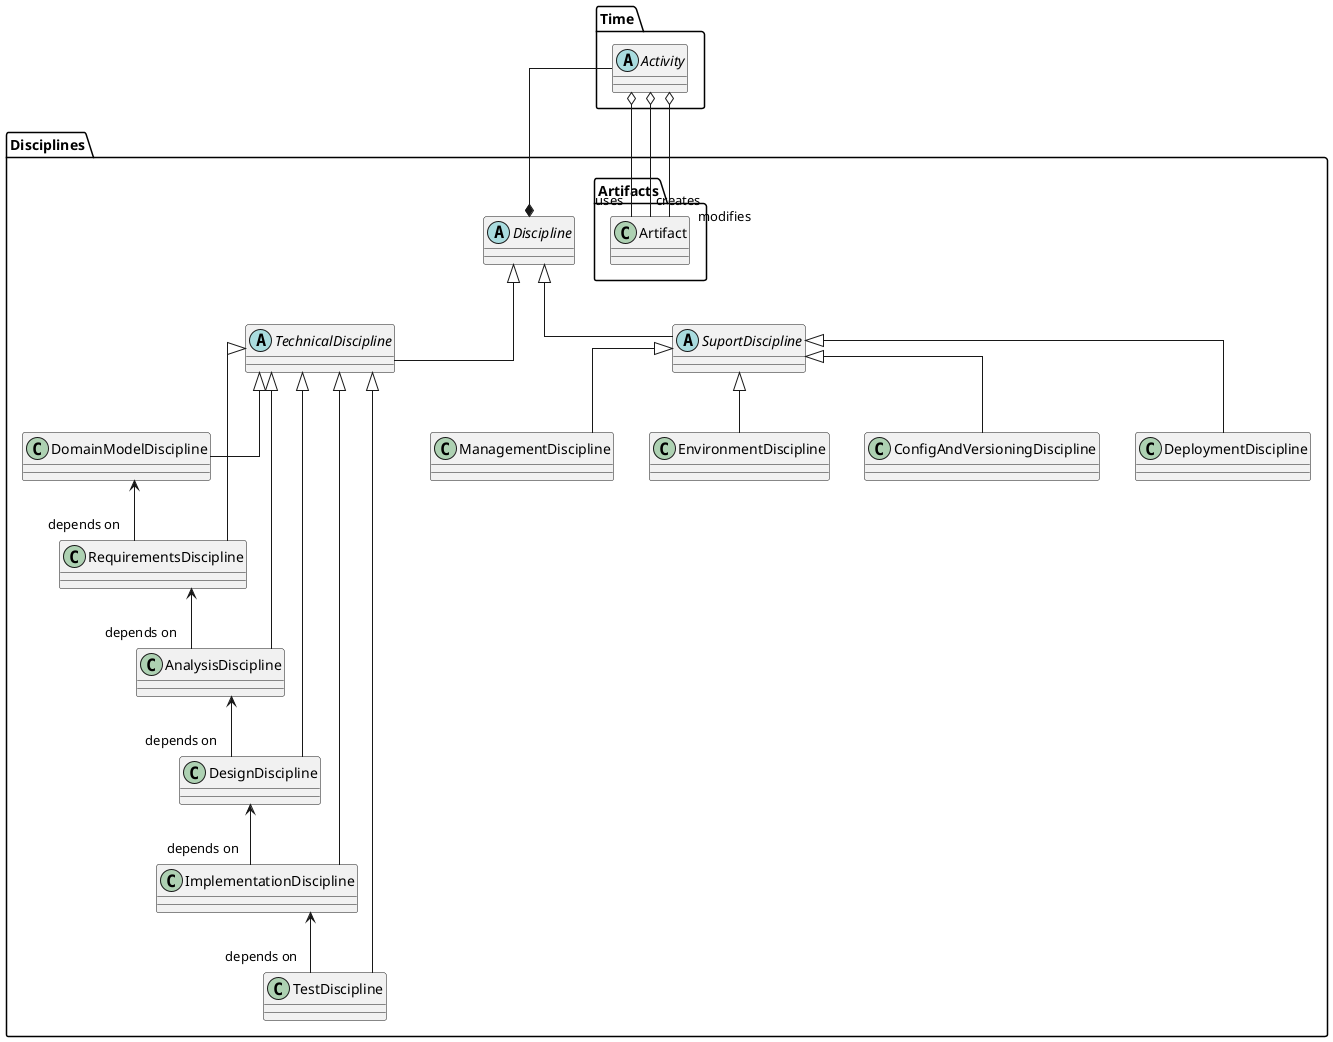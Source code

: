 @startuml

top to bottom direction
skinparam Linetype ortho

Abstract Class Time.Activity

namespace Disciplines {
    Abstract Class Discipline
    Abstract Class TechnicalDiscipline extends Discipline
    Abstract Class SuportDiscipline extends Discipline
    
    Class DomainModelDiscipline extends TechnicalDiscipline
    Class RequirementsDiscipline extends TechnicalDiscipline
    Class AnalysisDiscipline extends TechnicalDiscipline
    Class DesignDiscipline extends TechnicalDiscipline
    Class ImplementationDiscipline extends TechnicalDiscipline
    Class TestDiscipline extends TechnicalDiscipline

    Class ManagementDiscipline extends SuportDiscipline
    Class EnvironmentDiscipline extends SuportDiscipline
    Class ConfigAndVersioningDiscipline extends SuportDiscipline
    Class DeploymentDiscipline extends SuportDiscipline

    DomainModelDiscipline <-- "depends on" RequirementsDiscipline
    RequirementsDiscipline <-- "depends on" AnalysisDiscipline
    AnalysisDiscipline <-- "depends on" DesignDiscipline
    DesignDiscipline <-- "depends on" ImplementationDiscipline
    ImplementationDiscipline <-- "depends on" TestDiscipline


    Discipline *-- Time.Activity 
    Time.Activity o-- "uses" Artifacts.Artifact
    Time.Activity o-- "creates" Artifacts.Artifact
    Time.Activity o-- "modifies" Artifacts.Artifact
}




@enduml